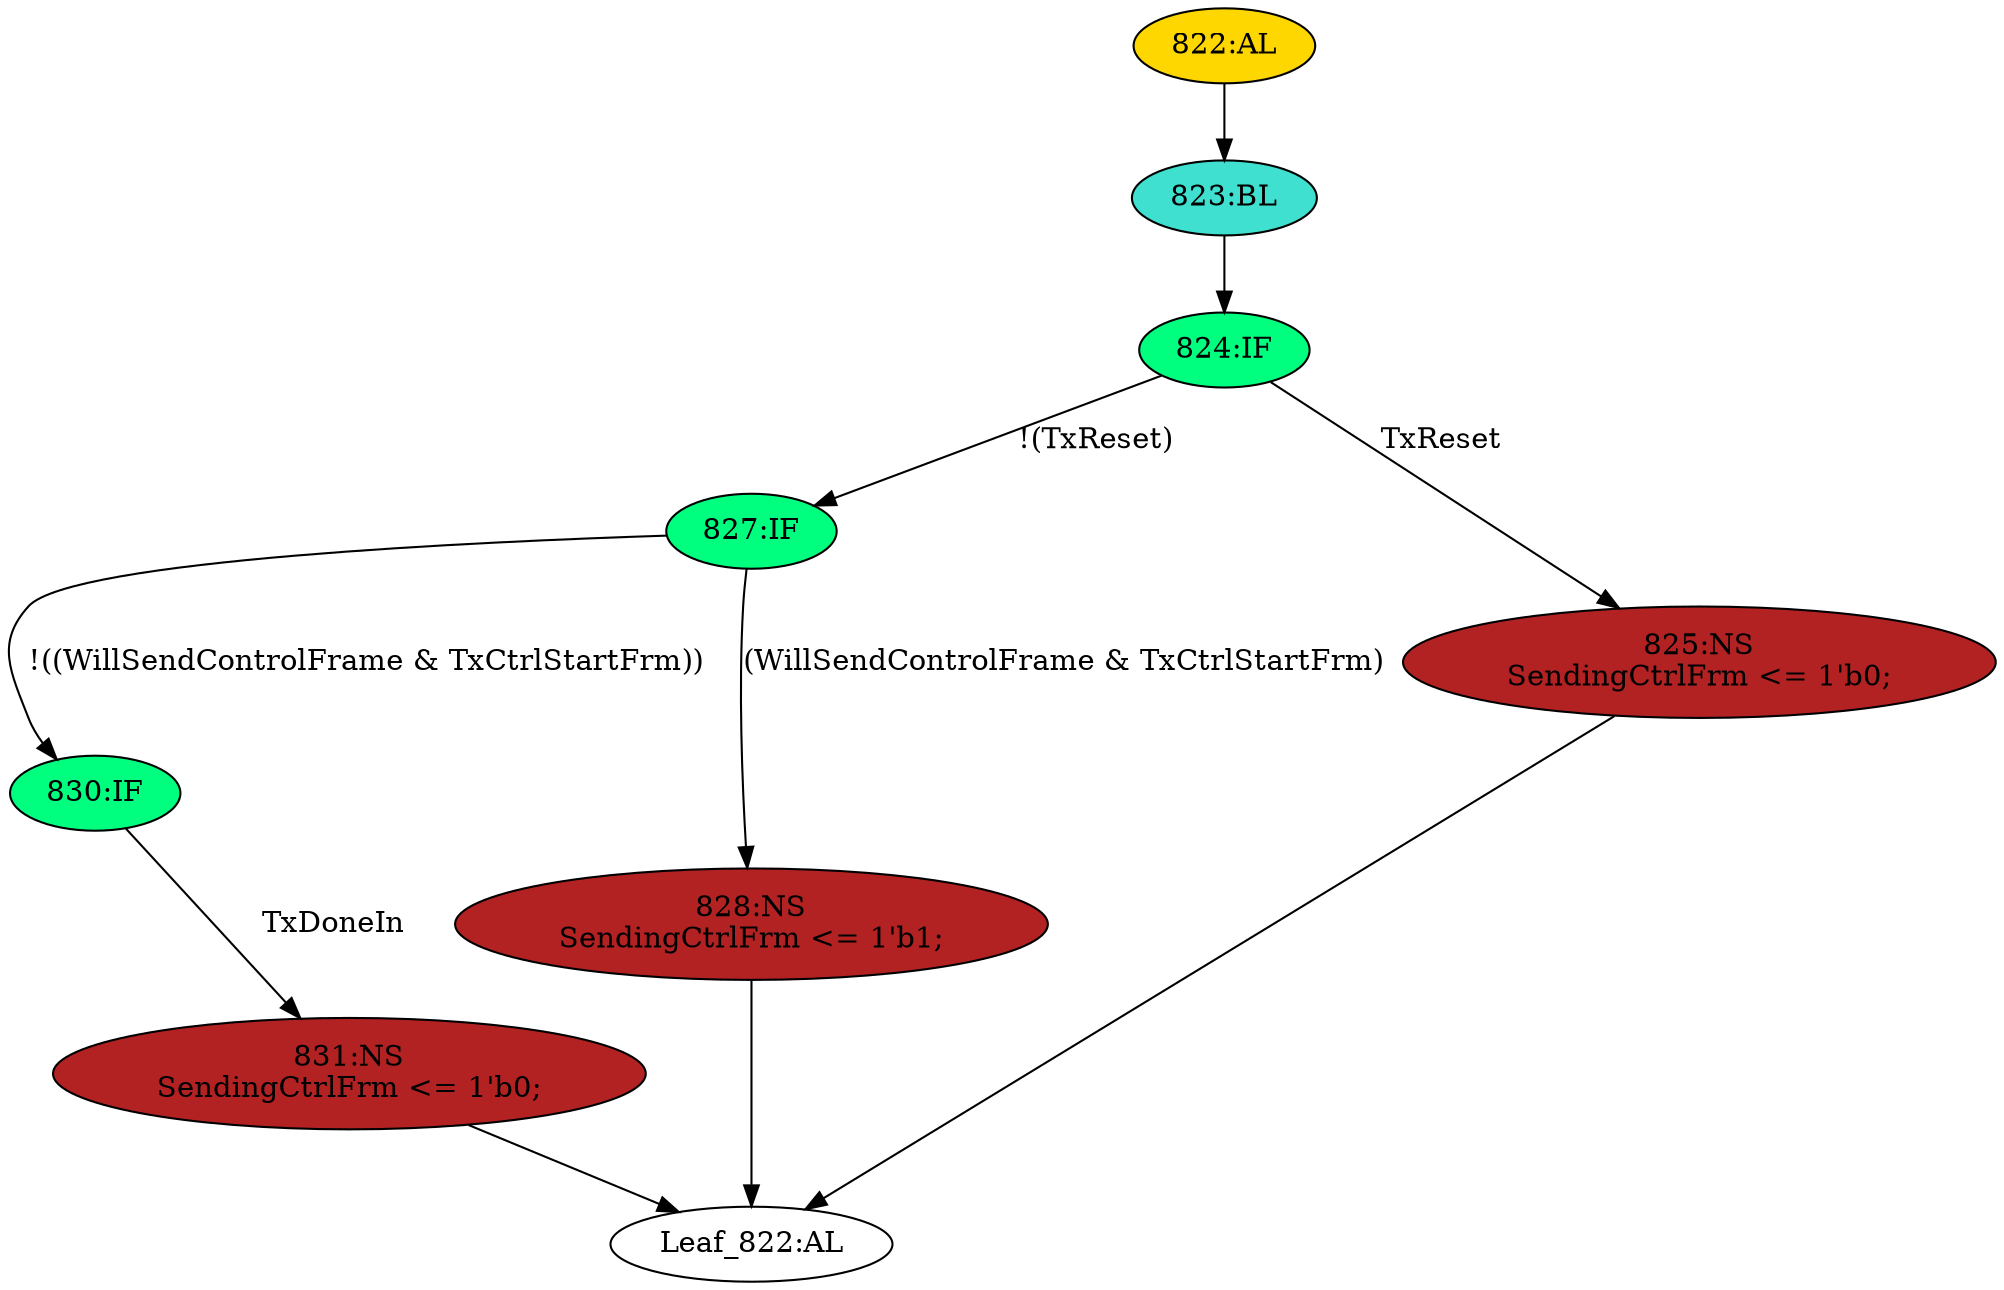 strict digraph "" {
	node [label="\N"];
	"823:BL"	 [ast="<pyverilog.vparser.ast.Block object at 0x7f83b382f290>",
		fillcolor=turquoise,
		label="823:BL",
		statements="[]",
		style=filled,
		typ=Block];
	"824:IF"	 [ast="<pyverilog.vparser.ast.IfStatement object at 0x7f83b382fbd0>",
		fillcolor=springgreen,
		label="824:IF",
		statements="[]",
		style=filled,
		typ=IfStatement];
	"823:BL" -> "824:IF"	 [cond="[]",
		lineno=None];
	"830:IF"	 [ast="<pyverilog.vparser.ast.IfStatement object at 0x7f83b382f1d0>",
		fillcolor=springgreen,
		label="830:IF",
		statements="[]",
		style=filled,
		typ=IfStatement];
	"831:NS"	 [ast="<pyverilog.vparser.ast.NonblockingSubstitution object at 0x7f83b382ff50>",
		fillcolor=firebrick,
		label="831:NS
SendingCtrlFrm <= 1'b0;",
		statements="[<pyverilog.vparser.ast.NonblockingSubstitution object at 0x7f83b382ff50>]",
		style=filled,
		typ=NonblockingSubstitution];
	"830:IF" -> "831:NS"	 [cond="['TxDoneIn']",
		label=TxDoneIn,
		lineno=830];
	"828:NS"	 [ast="<pyverilog.vparser.ast.NonblockingSubstitution object at 0x7f83b37b6190>",
		fillcolor=firebrick,
		label="828:NS
SendingCtrlFrm <= 1'b1;",
		statements="[<pyverilog.vparser.ast.NonblockingSubstitution object at 0x7f83b37b6190>]",
		style=filled,
		typ=NonblockingSubstitution];
	"Leaf_822:AL"	 [def_var="['SendingCtrlFrm']",
		label="Leaf_822:AL"];
	"828:NS" -> "Leaf_822:AL"	 [cond="[]",
		lineno=None];
	"822:AL"	 [ast="<pyverilog.vparser.ast.Always object at 0x7f83b37b6650>",
		clk_sens=True,
		fillcolor=gold,
		label="822:AL",
		sens="['MTxClk', 'TxReset']",
		statements="[]",
		style=filled,
		typ=Always,
		use_var="['WillSendControlFrame', 'TxCtrlStartFrm', 'TxReset', 'TxDoneIn']"];
	"822:AL" -> "823:BL"	 [cond="[]",
		lineno=None];
	"827:IF"	 [ast="<pyverilog.vparser.ast.IfStatement object at 0x7f83b382fc50>",
		fillcolor=springgreen,
		label="827:IF",
		statements="[]",
		style=filled,
		typ=IfStatement];
	"827:IF" -> "830:IF"	 [cond="['WillSendControlFrame', 'TxCtrlStartFrm']",
		label="!((WillSendControlFrame & TxCtrlStartFrm))",
		lineno=827];
	"827:IF" -> "828:NS"	 [cond="['WillSendControlFrame', 'TxCtrlStartFrm']",
		label="(WillSendControlFrame & TxCtrlStartFrm)",
		lineno=827];
	"831:NS" -> "Leaf_822:AL"	 [cond="[]",
		lineno=None];
	"825:NS"	 [ast="<pyverilog.vparser.ast.NonblockingSubstitution object at 0x7f83b37b6450>",
		fillcolor=firebrick,
		label="825:NS
SendingCtrlFrm <= 1'b0;",
		statements="[<pyverilog.vparser.ast.NonblockingSubstitution object at 0x7f83b37b6450>]",
		style=filled,
		typ=NonblockingSubstitution];
	"825:NS" -> "Leaf_822:AL"	 [cond="[]",
		lineno=None];
	"824:IF" -> "827:IF"	 [cond="['TxReset']",
		label="!(TxReset)",
		lineno=824];
	"824:IF" -> "825:NS"	 [cond="['TxReset']",
		label=TxReset,
		lineno=824];
}
